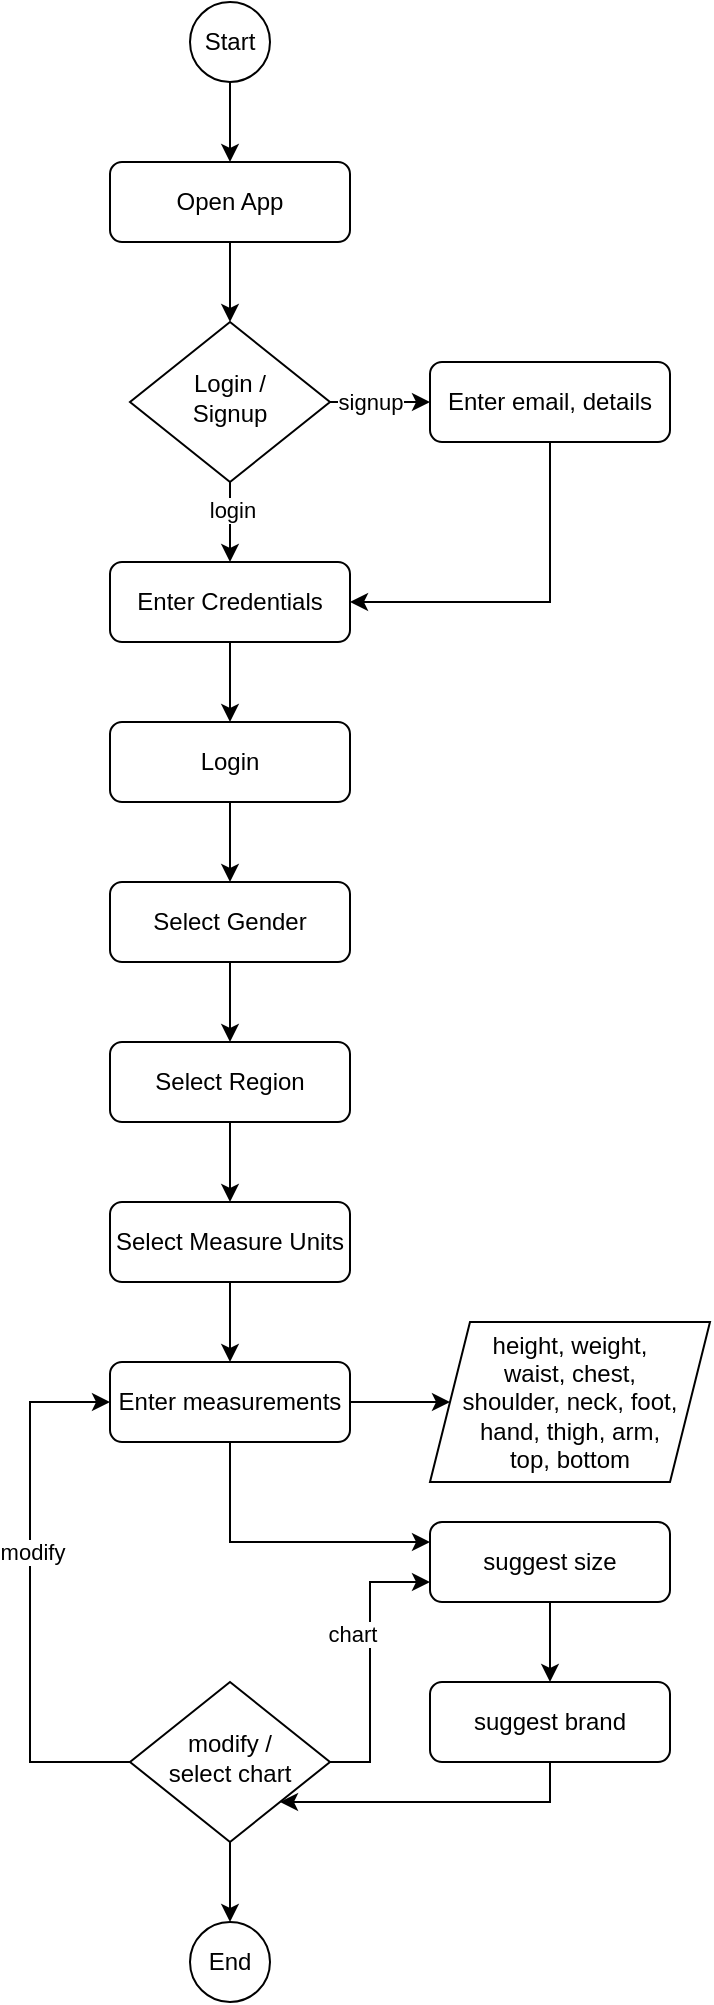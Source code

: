 <mxfile version="18.1.1" type="device"><diagram id="C5RBs43oDa-KdzZeNtuy" name="Page-1"><mxGraphModel dx="1038" dy="543" grid="1" gridSize="10" guides="1" tooltips="1" connect="1" arrows="1" fold="1" page="1" pageScale="1" pageWidth="900" pageHeight="1600" math="0" shadow="0"><root><mxCell id="WIyWlLk6GJQsqaUBKTNV-0"/><mxCell id="WIyWlLk6GJQsqaUBKTNV-1" parent="WIyWlLk6GJQsqaUBKTNV-0"/><mxCell id="qRGRbvqYjLyrPXorQ-P9-9" style="edgeStyle=orthogonalEdgeStyle;rounded=0;orthogonalLoop=1;jettySize=auto;html=1;exitX=0.5;exitY=1;exitDx=0;exitDy=0;entryX=0.5;entryY=0;entryDx=0;entryDy=0;" parent="WIyWlLk6GJQsqaUBKTNV-1" source="qRGRbvqYjLyrPXorQ-P9-2" target="qRGRbvqYjLyrPXorQ-P9-3" edge="1"><mxGeometry relative="1" as="geometry"/></mxCell><mxCell id="qRGRbvqYjLyrPXorQ-P9-2" value="Start" style="ellipse;whiteSpace=wrap;html=1;aspect=fixed;" parent="WIyWlLk6GJQsqaUBKTNV-1" vertex="1"><mxGeometry x="280" y="40" width="40" height="40" as="geometry"/></mxCell><mxCell id="qRGRbvqYjLyrPXorQ-P9-10" style="edgeStyle=orthogonalEdgeStyle;rounded=0;orthogonalLoop=1;jettySize=auto;html=1;exitX=0.5;exitY=1;exitDx=0;exitDy=0;entryX=0.5;entryY=0;entryDx=0;entryDy=0;" parent="WIyWlLk6GJQsqaUBKTNV-1" source="qRGRbvqYjLyrPXorQ-P9-3" target="qRGRbvqYjLyrPXorQ-P9-4" edge="1"><mxGeometry relative="1" as="geometry"/></mxCell><mxCell id="qRGRbvqYjLyrPXorQ-P9-3" value="Open App" style="rounded=1;whiteSpace=wrap;html=1;fontSize=12;glass=0;strokeWidth=1;shadow=0;" parent="WIyWlLk6GJQsqaUBKTNV-1" vertex="1"><mxGeometry x="240" y="120" width="120" height="40" as="geometry"/></mxCell><mxCell id="qRGRbvqYjLyrPXorQ-P9-8" style="edgeStyle=orthogonalEdgeStyle;rounded=0;orthogonalLoop=1;jettySize=auto;html=1;exitX=0.5;exitY=1;exitDx=0;exitDy=0;entryX=0.5;entryY=0;entryDx=0;entryDy=0;" parent="WIyWlLk6GJQsqaUBKTNV-1" source="qRGRbvqYjLyrPXorQ-P9-4" target="qRGRbvqYjLyrPXorQ-P9-6" edge="1"><mxGeometry relative="1" as="geometry"/></mxCell><mxCell id="qRGRbvqYjLyrPXorQ-P9-11" value="login" style="edgeLabel;html=1;align=center;verticalAlign=middle;resizable=0;points=[];" parent="qRGRbvqYjLyrPXorQ-P9-8" vertex="1" connectable="0"><mxGeometry x="-0.317" y="1" relative="1" as="geometry"><mxPoint as="offset"/></mxGeometry></mxCell><mxCell id="qRGRbvqYjLyrPXorQ-P9-13" style="edgeStyle=orthogonalEdgeStyle;rounded=0;orthogonalLoop=1;jettySize=auto;html=1;exitX=1;exitY=0.5;exitDx=0;exitDy=0;" parent="WIyWlLk6GJQsqaUBKTNV-1" source="qRGRbvqYjLyrPXorQ-P9-4" target="qRGRbvqYjLyrPXorQ-P9-12" edge="1"><mxGeometry relative="1" as="geometry"/></mxCell><mxCell id="qRGRbvqYjLyrPXorQ-P9-14" value="signup" style="edgeLabel;html=1;align=center;verticalAlign=middle;resizable=0;points=[];" parent="qRGRbvqYjLyrPXorQ-P9-13" vertex="1" connectable="0"><mxGeometry x="-0.331" relative="1" as="geometry"><mxPoint x="3" as="offset"/></mxGeometry></mxCell><mxCell id="qRGRbvqYjLyrPXorQ-P9-4" value="Login /&lt;br&gt;Signup" style="rhombus;whiteSpace=wrap;html=1;shadow=0;fontFamily=Helvetica;fontSize=12;align=center;strokeWidth=1;spacing=6;spacingTop=-4;" parent="WIyWlLk6GJQsqaUBKTNV-1" vertex="1"><mxGeometry x="250" y="200" width="100" height="80" as="geometry"/></mxCell><mxCell id="qRGRbvqYjLyrPXorQ-P9-16" style="edgeStyle=orthogonalEdgeStyle;rounded=0;orthogonalLoop=1;jettySize=auto;html=1;exitX=0.5;exitY=1;exitDx=0;exitDy=0;entryX=0.5;entryY=0;entryDx=0;entryDy=0;" parent="WIyWlLk6GJQsqaUBKTNV-1" source="qRGRbvqYjLyrPXorQ-P9-6" target="qRGRbvqYjLyrPXorQ-P9-7" edge="1"><mxGeometry relative="1" as="geometry"/></mxCell><mxCell id="qRGRbvqYjLyrPXorQ-P9-6" value="Enter Credentials" style="rounded=1;whiteSpace=wrap;html=1;fontSize=12;glass=0;strokeWidth=1;shadow=0;" parent="WIyWlLk6GJQsqaUBKTNV-1" vertex="1"><mxGeometry x="240" y="320" width="120" height="40" as="geometry"/></mxCell><mxCell id="qRGRbvqYjLyrPXorQ-P9-31" style="edgeStyle=orthogonalEdgeStyle;rounded=0;orthogonalLoop=1;jettySize=auto;html=1;exitX=0.5;exitY=1;exitDx=0;exitDy=0;entryX=0.5;entryY=0;entryDx=0;entryDy=0;" parent="WIyWlLk6GJQsqaUBKTNV-1" source="qRGRbvqYjLyrPXorQ-P9-7" target="qRGRbvqYjLyrPXorQ-P9-17" edge="1"><mxGeometry relative="1" as="geometry"/></mxCell><mxCell id="qRGRbvqYjLyrPXorQ-P9-7" value="Login" style="rounded=1;whiteSpace=wrap;html=1;fontSize=12;glass=0;strokeWidth=1;shadow=0;" parent="WIyWlLk6GJQsqaUBKTNV-1" vertex="1"><mxGeometry x="240" y="400" width="120" height="40" as="geometry"/></mxCell><mxCell id="qRGRbvqYjLyrPXorQ-P9-15" style="edgeStyle=orthogonalEdgeStyle;rounded=0;orthogonalLoop=1;jettySize=auto;html=1;exitX=0.5;exitY=1;exitDx=0;exitDy=0;entryX=1;entryY=0.5;entryDx=0;entryDy=0;" parent="WIyWlLk6GJQsqaUBKTNV-1" source="qRGRbvqYjLyrPXorQ-P9-12" target="qRGRbvqYjLyrPXorQ-P9-6" edge="1"><mxGeometry relative="1" as="geometry"/></mxCell><mxCell id="qRGRbvqYjLyrPXorQ-P9-12" value="Enter email, details" style="rounded=1;whiteSpace=wrap;html=1;fontSize=12;glass=0;strokeWidth=1;shadow=0;" parent="WIyWlLk6GJQsqaUBKTNV-1" vertex="1"><mxGeometry x="400" y="220" width="120" height="40" as="geometry"/></mxCell><mxCell id="qRGRbvqYjLyrPXorQ-P9-32" style="edgeStyle=orthogonalEdgeStyle;rounded=0;orthogonalLoop=1;jettySize=auto;html=1;exitX=0.5;exitY=1;exitDx=0;exitDy=0;entryX=0.5;entryY=0;entryDx=0;entryDy=0;" parent="WIyWlLk6GJQsqaUBKTNV-1" source="qRGRbvqYjLyrPXorQ-P9-17" target="qRGRbvqYjLyrPXorQ-P9-19" edge="1"><mxGeometry relative="1" as="geometry"/></mxCell><mxCell id="qRGRbvqYjLyrPXorQ-P9-17" value="Select Gender" style="rounded=1;whiteSpace=wrap;html=1;fontSize=12;glass=0;strokeWidth=1;shadow=0;" parent="WIyWlLk6GJQsqaUBKTNV-1" vertex="1"><mxGeometry x="240" y="480" width="120" height="40" as="geometry"/></mxCell><mxCell id="qRGRbvqYjLyrPXorQ-P9-33" style="edgeStyle=orthogonalEdgeStyle;rounded=0;orthogonalLoop=1;jettySize=auto;html=1;entryX=0.5;entryY=0;entryDx=0;entryDy=0;" parent="WIyWlLk6GJQsqaUBKTNV-1" source="qRGRbvqYjLyrPXorQ-P9-19" target="qRGRbvqYjLyrPXorQ-P9-20" edge="1"><mxGeometry relative="1" as="geometry"/></mxCell><mxCell id="qRGRbvqYjLyrPXorQ-P9-19" value="Select Region" style="rounded=1;whiteSpace=wrap;html=1;fontSize=12;glass=0;strokeWidth=1;shadow=0;" parent="WIyWlLk6GJQsqaUBKTNV-1" vertex="1"><mxGeometry x="240" y="560" width="120" height="40" as="geometry"/></mxCell><mxCell id="qRGRbvqYjLyrPXorQ-P9-34" style="edgeStyle=orthogonalEdgeStyle;rounded=0;orthogonalLoop=1;jettySize=auto;html=1;exitX=0.5;exitY=1;exitDx=0;exitDy=0;entryX=0.5;entryY=0;entryDx=0;entryDy=0;" parent="WIyWlLk6GJQsqaUBKTNV-1" source="qRGRbvqYjLyrPXorQ-P9-20" target="qRGRbvqYjLyrPXorQ-P9-21" edge="1"><mxGeometry relative="1" as="geometry"/></mxCell><mxCell id="qRGRbvqYjLyrPXorQ-P9-20" value="Select Measure Units" style="rounded=1;whiteSpace=wrap;html=1;fontSize=12;glass=0;strokeWidth=1;shadow=0;" parent="WIyWlLk6GJQsqaUBKTNV-1" vertex="1"><mxGeometry x="240" y="640" width="120" height="40" as="geometry"/></mxCell><mxCell id="qRGRbvqYjLyrPXorQ-P9-30" style="edgeStyle=orthogonalEdgeStyle;rounded=0;orthogonalLoop=1;jettySize=auto;html=1;exitX=1;exitY=0.5;exitDx=0;exitDy=0;entryX=0;entryY=0.5;entryDx=0;entryDy=0;" parent="WIyWlLk6GJQsqaUBKTNV-1" source="qRGRbvqYjLyrPXorQ-P9-21" target="qRGRbvqYjLyrPXorQ-P9-29" edge="1"><mxGeometry relative="1" as="geometry"/></mxCell><mxCell id="qRGRbvqYjLyrPXorQ-P9-37" style="edgeStyle=orthogonalEdgeStyle;rounded=0;orthogonalLoop=1;jettySize=auto;html=1;exitX=0.5;exitY=1;exitDx=0;exitDy=0;entryX=0;entryY=0.25;entryDx=0;entryDy=0;" parent="WIyWlLk6GJQsqaUBKTNV-1" source="qRGRbvqYjLyrPXorQ-P9-21" target="qRGRbvqYjLyrPXorQ-P9-35" edge="1"><mxGeometry relative="1" as="geometry"><mxPoint x="340" y="810" as="targetPoint"/><Array as="points"><mxPoint x="300" y="810"/></Array></mxGeometry></mxCell><mxCell id="qRGRbvqYjLyrPXorQ-P9-21" value="Enter measurements" style="rounded=1;whiteSpace=wrap;html=1;fontSize=12;glass=0;strokeWidth=1;shadow=0;" parent="WIyWlLk6GJQsqaUBKTNV-1" vertex="1"><mxGeometry x="240" y="720" width="120" height="40" as="geometry"/></mxCell><mxCell id="qRGRbvqYjLyrPXorQ-P9-29" value="height, weight, &lt;br&gt;waist, chest, &lt;br&gt;shoulder, neck, foot, hand, thigh, arm, &lt;br&gt;top, bottom" style="shape=parallelogram;perimeter=parallelogramPerimeter;whiteSpace=wrap;html=1;fixedSize=1;" parent="WIyWlLk6GJQsqaUBKTNV-1" vertex="1"><mxGeometry x="400" y="700" width="140" height="80" as="geometry"/></mxCell><mxCell id="qRGRbvqYjLyrPXorQ-P9-38" style="edgeStyle=orthogonalEdgeStyle;rounded=0;orthogonalLoop=1;jettySize=auto;html=1;exitX=0.5;exitY=1;exitDx=0;exitDy=0;entryX=0.5;entryY=0;entryDx=0;entryDy=0;" parent="WIyWlLk6GJQsqaUBKTNV-1" source="qRGRbvqYjLyrPXorQ-P9-35" target="O4DGzaLK99nZv_RAsGuu-1" edge="1"><mxGeometry relative="1" as="geometry"><mxPoint x="560" y="890" as="targetPoint"/><Array as="points"><mxPoint x="460" y="880"/></Array></mxGeometry></mxCell><mxCell id="qRGRbvqYjLyrPXorQ-P9-35" value="suggest size" style="rounded=1;whiteSpace=wrap;html=1;fontSize=12;glass=0;strokeWidth=1;shadow=0;" parent="WIyWlLk6GJQsqaUBKTNV-1" vertex="1"><mxGeometry x="400" y="800" width="120" height="40" as="geometry"/></mxCell><mxCell id="qRGRbvqYjLyrPXorQ-P9-39" style="edgeStyle=orthogonalEdgeStyle;rounded=0;orthogonalLoop=1;jettySize=auto;html=1;exitX=0;exitY=0.5;exitDx=0;exitDy=0;entryX=0;entryY=0.5;entryDx=0;entryDy=0;" parent="WIyWlLk6GJQsqaUBKTNV-1" source="qRGRbvqYjLyrPXorQ-P9-36" target="qRGRbvqYjLyrPXorQ-P9-21" edge="1"><mxGeometry relative="1" as="geometry"><Array as="points"><mxPoint x="200" y="920"/><mxPoint x="200" y="740"/></Array></mxGeometry></mxCell><mxCell id="qRGRbvqYjLyrPXorQ-P9-40" value="modify" style="edgeLabel;html=1;align=center;verticalAlign=middle;resizable=0;points=[];" parent="qRGRbvqYjLyrPXorQ-P9-39" vertex="1" connectable="0"><mxGeometry x="0.148" y="-1" relative="1" as="geometry"><mxPoint as="offset"/></mxGeometry></mxCell><mxCell id="qRGRbvqYjLyrPXorQ-P9-41" style="edgeStyle=orthogonalEdgeStyle;rounded=0;orthogonalLoop=1;jettySize=auto;html=1;entryX=0;entryY=0.75;entryDx=0;entryDy=0;" parent="WIyWlLk6GJQsqaUBKTNV-1" target="qRGRbvqYjLyrPXorQ-P9-35" edge="1"><mxGeometry relative="1" as="geometry"><Array as="points"><mxPoint x="370" y="920"/><mxPoint x="370" y="830"/></Array><mxPoint x="350" y="920" as="sourcePoint"/></mxGeometry></mxCell><mxCell id="qRGRbvqYjLyrPXorQ-P9-42" value="chart" style="edgeLabel;html=1;align=center;verticalAlign=middle;resizable=0;points=[];" parent="qRGRbvqYjLyrPXorQ-P9-41" vertex="1" connectable="0"><mxGeometry x="0.193" y="-1" relative="1" as="geometry"><mxPoint x="-10" y="-1" as="offset"/></mxGeometry></mxCell><mxCell id="O4DGzaLK99nZv_RAsGuu-0" style="edgeStyle=orthogonalEdgeStyle;rounded=0;orthogonalLoop=1;jettySize=auto;html=1;exitX=0.5;exitY=1;exitDx=0;exitDy=0;entryX=0.5;entryY=0;entryDx=0;entryDy=0;" edge="1" parent="WIyWlLk6GJQsqaUBKTNV-1" source="qRGRbvqYjLyrPXorQ-P9-36" target="qRGRbvqYjLyrPXorQ-P9-43"><mxGeometry relative="1" as="geometry"/></mxCell><mxCell id="qRGRbvqYjLyrPXorQ-P9-36" value="modify /&lt;br&gt;select chart" style="rhombus;whiteSpace=wrap;html=1;shadow=0;fontFamily=Helvetica;fontSize=12;align=center;strokeWidth=1;spacing=6;spacingTop=-4;" parent="WIyWlLk6GJQsqaUBKTNV-1" vertex="1"><mxGeometry x="250" y="880" width="100" height="80" as="geometry"/></mxCell><mxCell id="qRGRbvqYjLyrPXorQ-P9-43" value="End" style="ellipse;whiteSpace=wrap;html=1;aspect=fixed;" parent="WIyWlLk6GJQsqaUBKTNV-1" vertex="1"><mxGeometry x="280" y="1000" width="40" height="40" as="geometry"/></mxCell><mxCell id="O4DGzaLK99nZv_RAsGuu-2" style="edgeStyle=orthogonalEdgeStyle;rounded=0;orthogonalLoop=1;jettySize=auto;html=1;exitX=0.5;exitY=1;exitDx=0;exitDy=0;entryX=1;entryY=1;entryDx=0;entryDy=0;" edge="1" parent="WIyWlLk6GJQsqaUBKTNV-1" source="O4DGzaLK99nZv_RAsGuu-1" target="qRGRbvqYjLyrPXorQ-P9-36"><mxGeometry relative="1" as="geometry"/></mxCell><mxCell id="O4DGzaLK99nZv_RAsGuu-1" value="suggest brand" style="rounded=1;whiteSpace=wrap;html=1;fontSize=12;glass=0;strokeWidth=1;shadow=0;" vertex="1" parent="WIyWlLk6GJQsqaUBKTNV-1"><mxGeometry x="400" y="880" width="120" height="40" as="geometry"/></mxCell></root></mxGraphModel></diagram></mxfile>